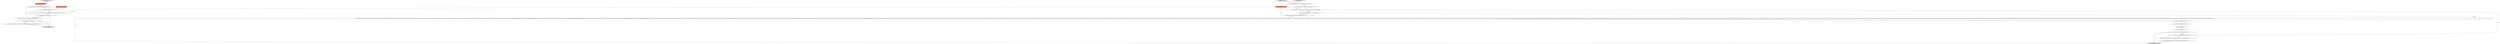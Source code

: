 digraph {
27 [style = filled, label = "constraint.getOrderPosition() > 0@@@9@@@['0', '0', '1']", fillcolor = white, shape = diamond image = "AAA0AAABBB3BBB"];
10 [style = filled, label = "getShell().setImage(DBeaverIcons.getImage(UIIcon.FILTER))@@@4@@@['1', '1', '0']", fillcolor = white, shape = ellipse image = "AAA0AAABBB1BBB"];
17 [style = filled, label = "createDialogArea['0', '1', '0']", fillcolor = lightgray, shape = diamond image = "AAA0AAABBB2BBB"];
25 [style = filled, label = "return DBeaverIcons.getImage(constraint.isOrderDescending()? UIIcon.SORT_INCREASE: UIIcon.SORT_DECREASE)@@@10@@@['0', '0', '1']", fillcolor = white, shape = ellipse image = "AAA0AAABBB3BBB"];
6 [style = filled, label = "{Composite columnsGroup = UIUtils.createPlaceholder(tabFolder,1)new FilteredTree(columnsGroup,SWT.SINGLE | SWT.FULL_SELECTION,new NamedObjectPatternFilter(),true,false){@Override protected TreeViewer doCreateTreeViewer(Composite parent,int style){columnsViewer = new TreeViewer(parent,style)columnsController = new ViewerColumnController<>(getClass().getSimpleName(),columnsViewer)return columnsViewer}}columnsController.addColumn(ResultSetMessages.controls_resultset_filter_column_name,null,SWT.LEFT,true,false,new CellLabelProvider(){@Override public void update(ViewerCell cell){final DBDAttributeBinding binding = (DBDAttributeBinding)cell.getElement()final DBDAttributeConstraint constraint = getBindingConstraint(binding)cell.setText(constraint.getAttribute().getName())cell.setImage(DBeaverIcons.getImage(DBValueFormatting.getObjectImage(binding.getMetaAttribute())))}})columnsController.addColumn(\"#\",null,SWT.LEFT,true,false,new CellLabelProvider(){@Override public void update(ViewerCell cell){final DBDAttributeBinding binding = (DBDAttributeBinding)cell.getElement()final DBDAttributeConstraint constraint = getBindingConstraint(binding)cell.setText(String.valueOf(constraint.getOriginalVisualPosition() + 1))}})columnsController.addBooleanColumn(ResultSetMessages.controls_resultset_filter_column_visible,null,SWT.LEFT,true,false,null,new EditingSupport(columnsViewer){@Override protected CellEditor getCellEditor(Object element){return new CustomCheckboxCellEditor(((TreeViewer)getViewer()).getTree())}@Override protected boolean canEdit(Object element){return true}@Override protected Object getValue(Object element){final DBDAttributeBinding binding = (DBDAttributeBinding)elementfinal DBDAttributeConstraint constraint = getBindingConstraint(binding)return constraint.isVisible()}@Override protected void setValue(Object element,Object value){final DBDAttributeBinding binding = (DBDAttributeBinding)elementfinal DBDAttributeConstraint constraint = getBindingConstraint(binding)constraint.setVisible((Boolean)value)}})columnsController.addBooleanColumn(ResultSetMessages.controls_resultset_filter_column_pinned,null,SWT.LEFT,true,false,null,new EditingSupport(columnsViewer){@Override protected CellEditor getCellEditor(Object element){return new CustomCheckboxCellEditor(((TreeViewer)getViewer()).getTree())}@Override protected boolean canEdit(Object element){final DBDAttributeBinding binding = (DBDAttributeBinding)elementreturn binding == binding.getTopParent()}@Override protected Object getValue(Object element){final DBDAttributeBinding binding = (DBDAttributeBinding)elementfinal DBDAttributeConstraint constraint = getBindingConstraint(binding)return constraint.hasOption(SpreadsheetPresentation.ATTR_OPTION_PINNED)}@Override protected void setValue(Object element,Object value){final DBDAttributeBinding binding = (DBDAttributeBinding)elementfinal DBDAttributeConstraint constraint = getBindingConstraint(binding)if (CommonUtils.getBoolean(value,false)) {constraint.setOption(SpreadsheetPresentation.ATTR_OPTION_PINNED,SpreadsheetPresentation.getNextPinIndex(dataFilter))}{constraint.removeOption(SpreadsheetPresentation.ATTR_OPTION_PINNED)}}})columnsController.addColumn(ResultSetMessages.controls_resultset_filter_column_order,null,SWT.LEFT,true,false,new CellLabelProvider(){@Override public void update(ViewerCell cell){final DBDAttributeBinding binding = (DBDAttributeBinding)cell.getElement()final DBDAttributeConstraint constraint = getBindingConstraint(binding)if (constraint.getOrderPosition() > 0) {cell.setText(\" \" + constraint.getOrderPosition())cell.setImage(DBeaverIcons.getImage(constraint.isOrderDescending()? UIIcon.SORT_INCREASE: UIIcon.SORT_DECREASE))}{cell.setText(null)cell.setImage(null)}}})columnsController.addColumn(ResultSetMessages.controls_resultset_filter_column_criteria,null,SWT.LEFT,true,false,new CellLabelProvider(){@Override public void update(ViewerCell cell){final DBDAttributeBinding binding = (DBDAttributeBinding)cell.getElement()final DBDAttributeConstraint constraint = getBindingConstraint(binding)final DBCExecutionContext executionContext = resultSetViewer.getExecutionContext()if (executionContext != null) {cell.setText(SQLUtils.getConstraintCondition(executionContext.getDataSource(),constraint,null,true))}{cell.setText(null)}}})columnsController.createColumns(false)columnsViewer.setContentProvider(new TreeContentProvider(){@Override public Object(( getChildren(Object parentElement){final List<DBDAttributeBinding> nestedBindings = ((DBDAttributeBinding)parentElement).getNestedBindings()if (nestedBindings == null || nestedBindings.isEmpty()) {return null}final DBDAttributeBinding(( res = nestedBindings.toArray(new DBDAttributeBinding(((()Arrays.sort(res,activeSorter)return res}@Override public boolean hasChildren(Object element){final List<DBDAttributeBinding> nestedBindings = ((DBDAttributeBinding)element).getNestedBindings()return nestedBindings != null && !nestedBindings.isEmpty()}})final Tree columnsTree = columnsViewer.getTree()GridData gd = new GridData(GridData.FILL_BOTH)gd.heightHint = 300columnsTree.setLayoutData(gd)columnsTree.setHeaderVisible(true)columnsTree.setLinesVisible(true)treeEditor = new FilterSettingsTreeEditor(columnsTree){ToolBar toolbar = new ToolBar(columnsGroup,SWT.HORIZONTAL | SWT.RIGHT)gd = new GridData(GridData.FILL_HORIZONTAL)gd.verticalIndent = 3toolbar.setLayoutData(gd)toolbar.setLayout(new FillLayout())moveTopButton = createToolItem(toolbar,ResultSetMessages.dialog_toolbar_move_to_top,UIIcon.ARROW_TOP,null)moveTopButton.setEnabled(false)moveUpButton = createToolItem(toolbar,ResultSetMessages.dialog_toolbar_move_up,UIIcon.ARROW_UP,null)moveUpButton.setEnabled(false)moveDownButton = createToolItem(toolbar,ResultSetMessages.dialog_toolbar_move_down,UIIcon.ARROW_DOWN,null)moveDownButton.setEnabled(false)moveBottomButton = createToolItem(toolbar,ResultSetMessages.dialog_toolbar_move_to_bottom,UIIcon.ARROW_BOTTOM,null)moveBottomButton.setEnabled(false)UIUtils.createToolBarSeparator(toolbar,SWT.VERTICAL)createToolItem(toolbar,ResultSetMessages.dialog_toolbar_sort,UIIcon.SORT,null)UIUtils.createToolBarSeparator(toolbar,SWT.VERTICAL)ToolItem showAllButton = createToolItem(toolbar,ResultSetMessages.dialog_toolbar_show_all,null,null)showAllButton.setImage(UIUtils.getShardImage(ISharedImages.IMG_ETOOL_DEF_PERSPECTIVE))ToolItem showNoneButton = createToolItem(toolbar,ResultSetMessages.dialog_toolbar_show_none,null,null)showNoneButton.setImage(UIUtils.getShardImage(ISharedImages.IMG_ELCL_REMOVEALL))createToolItem(toolbar,ResultSetMessages.dialog_toolbar_reset,UIIcon.REFRESH,null)columnsViewer.addSelectionChangedListener(null)}TabItem libsTab = new TabItem(tabFolder,SWT.NONE)libsTab.setText(ResultSetMessages.controls_resultset_filter_group_columns)libsTab.setToolTipText(\"Set criteria and order for individual column(s)\")libsTab.setControl(columnsGroup)}@@@8@@@['1', '1', '0']", fillcolor = white, shape = ellipse image = "AAA0AAABBB1BBB"];
15 [style = filled, label = "Composite parent@@@2@@@['1', '1', '0']", fillcolor = tomato, shape = box image = "AAA0AAABBB1BBB"];
16 [style = filled, label = "columnsViewer.setInput(attributes)@@@227@@@['1', '1', '0']", fillcolor = white, shape = ellipse image = "AAA0AAABBB1BBB"];
2 [style = filled, label = "warnLabel.setText(ResultSetMessages.controls_resultset_filter_warning_custom_order_disabled)@@@234@@@['1', '1', '0']", fillcolor = white, shape = ellipse image = "AAA0AAABBB1BBB"];
24 [style = filled, label = "return DBeaverIcons.getImage(DBValueFormatting.getObjectImage(binding.getMetaAttribute()))@@@5@@@['0', '0', '1']", fillcolor = white, shape = ellipse image = "AAA0AAABBB3BBB"];
26 [style = filled, label = "int columnIndex@@@2@@@['0', '0', '1']", fillcolor = tomato, shape = box image = "AAA0AAABBB3BBB"];
12 [style = filled, label = "TabFolder tabFolder = new TabFolder(composite,SWT.NONE)@@@6@@@['1', '1', '0']", fillcolor = white, shape = ellipse image = "AAA0AAABBB1BBB"];
19 [style = filled, label = "Object element@@@2@@@['0', '0', '1']", fillcolor = tomato, shape = box image = "AAA0AAABBB3BBB"];
1 [style = filled, label = "warnLabel.setForeground(parent.getDisplay().getSystemColor(SWT.COLOR_RED))@@@235@@@['1', '1', '0']", fillcolor = white, shape = ellipse image = "AAA0AAABBB1BBB"];
7 [style = filled, label = "Composite composite = (Composite)super.edu.fdu.CPPDG.tinypdg.pe.ExpressionInfo@a3bd3parent@@@5@@@['1', '1', '0']", fillcolor = white, shape = ellipse image = "AAA0AAABBB1BBB"];
21 [style = filled, label = "columnIndex == 0@@@4@@@['0', '0', '1']", fillcolor = white, shape = diamond image = "AAA0AAABBB3BBB"];
23 [style = filled, label = "DBDAttributeBinding binding = (DBDAttributeBinding)element@@@3@@@['0', '0', '1']", fillcolor = white, shape = ellipse image = "AAA0AAABBB3BBB"];
18 [style = filled, label = "DBDAttributeConstraint constraint = getBindingConstraint(binding)@@@8@@@['0', '0', '1']", fillcolor = white, shape = ellipse image = "AAA0AAABBB3BBB"];
5 [style = filled, label = "!resultSetViewer.supportsDataFilter()@@@232@@@['1', '1', '0']", fillcolor = white, shape = diamond image = "AAA0AAABBB1BBB"];
13 [style = filled, label = "tabFolder.setLayoutData(new GridData(GridData.FILL_BOTH))@@@7@@@['1', '1', '0']", fillcolor = white, shape = ellipse image = "AAA0AAABBB1BBB"];
3 [style = filled, label = "refreshData()@@@228@@@['1', '1', '0']", fillcolor = white, shape = ellipse image = "AAA0AAABBB1BBB"];
14 [style = filled, label = "getShell().setText(ResultSetMessages.controls_resultset_filter_title)@@@3@@@['1', '1', '0']", fillcolor = white, shape = ellipse image = "AAA0AAABBB1BBB"];
9 [style = filled, label = "UIUtils.asyncExec(null)@@@229@@@['1', '1', '0']", fillcolor = white, shape = ellipse image = "AAA0AAABBB1BBB"];
22 [style = filled, label = "return null@@@13@@@['0', '0', '1']", fillcolor = lightgray, shape = ellipse image = "AAA0AAABBB3BBB"];
4 [style = filled, label = "createDialogArea['1', '0', '0']", fillcolor = lightgray, shape = diamond image = "AAA0AAABBB1BBB"];
20 [style = filled, label = "getColumnImage['0', '0', '1']", fillcolor = lightgray, shape = diamond image = "AAA0AAABBB3BBB"];
28 [style = filled, label = "columnIndex == 2@@@7@@@['0', '0', '1']", fillcolor = white, shape = diamond image = "AAA0AAABBB3BBB"];
8 [style = filled, label = "createCustomFilters(tabFolder)@@@226@@@['1', '1', '0']", fillcolor = white, shape = ellipse image = "AAA0AAABBB1BBB"];
0 [style = filled, label = "Label warnLabel = new Label(composite,SWT.NONE)@@@233@@@['1', '1', '0']", fillcolor = white, shape = ellipse image = "AAA0AAABBB1BBB"];
11 [style = filled, label = "return parent@@@237@@@['1', '1', '0']", fillcolor = lightgray, shape = ellipse image = "AAA0AAABBB1BBB"];
8->16 [style = bold, label=""];
5->0 [style = dotted, label="true"];
20->23 [style = bold, label=""];
20->26 [style = dotted, label="true"];
15->6 [style = solid, label="parent"];
27->25 [style = bold, label=""];
26->21 [style = solid, label="columnIndex"];
12->8 [style = solid, label="tabFolder"];
15->7 [style = solid, label="parent"];
21->24 [style = dotted, label="true"];
13->6 [style = bold, label=""];
17->14 [style = bold, label=""];
21->24 [style = bold, label=""];
28->27 [style = dotted, label="true"];
6->8 [style = bold, label=""];
27->22 [style = bold, label=""];
12->13 [style = bold, label=""];
1->11 [style = bold, label=""];
23->21 [style = bold, label=""];
28->22 [style = bold, label=""];
10->7 [style = bold, label=""];
5->0 [style = bold, label=""];
17->15 [style = dotted, label="true"];
7->12 [style = bold, label=""];
4->15 [style = dotted, label="true"];
26->28 [style = solid, label="columnIndex"];
5->11 [style = bold, label=""];
16->3 [style = bold, label=""];
3->9 [style = bold, label=""];
2->1 [style = bold, label=""];
7->0 [style = solid, label="composite"];
15->11 [style = solid, label="parent"];
28->18 [style = bold, label=""];
23->18 [style = solid, label="binding"];
4->14 [style = bold, label=""];
5->1 [style = dotted, label="true"];
27->25 [style = dotted, label="true"];
20->19 [style = dotted, label="true"];
0->2 [style = bold, label=""];
24->28 [style = bold, label=""];
14->10 [style = bold, label=""];
7->12 [style = solid, label="composite"];
12->6 [style = solid, label="tabFolder"];
9->5 [style = bold, label=""];
18->27 [style = bold, label=""];
25->22 [style = bold, label=""];
28->18 [style = dotted, label="true"];
5->2 [style = dotted, label="true"];
21->28 [style = bold, label=""];
19->23 [style = solid, label="element"];
}
